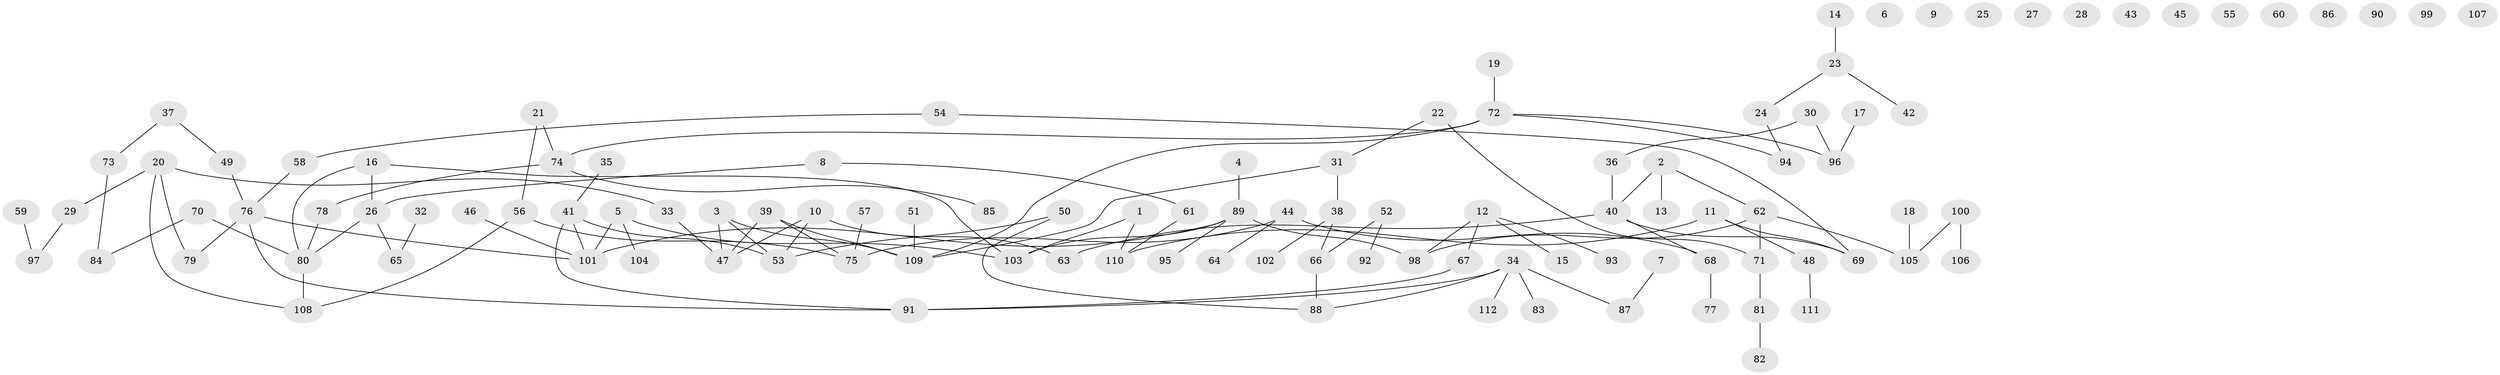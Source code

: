 // coarse degree distribution, {2: 0.1568627450980392, 7: 0.0196078431372549, 6: 0.0196078431372549, 4: 0.17647058823529413, 0: 0.2549019607843137, 1: 0.19607843137254902, 5: 0.11764705882352941, 3: 0.058823529411764705}
// Generated by graph-tools (version 1.1) at 2025/16/03/04/25 18:16:26]
// undirected, 112 vertices, 119 edges
graph export_dot {
graph [start="1"]
  node [color=gray90,style=filled];
  1;
  2;
  3;
  4;
  5;
  6;
  7;
  8;
  9;
  10;
  11;
  12;
  13;
  14;
  15;
  16;
  17;
  18;
  19;
  20;
  21;
  22;
  23;
  24;
  25;
  26;
  27;
  28;
  29;
  30;
  31;
  32;
  33;
  34;
  35;
  36;
  37;
  38;
  39;
  40;
  41;
  42;
  43;
  44;
  45;
  46;
  47;
  48;
  49;
  50;
  51;
  52;
  53;
  54;
  55;
  56;
  57;
  58;
  59;
  60;
  61;
  62;
  63;
  64;
  65;
  66;
  67;
  68;
  69;
  70;
  71;
  72;
  73;
  74;
  75;
  76;
  77;
  78;
  79;
  80;
  81;
  82;
  83;
  84;
  85;
  86;
  87;
  88;
  89;
  90;
  91;
  92;
  93;
  94;
  95;
  96;
  97;
  98;
  99;
  100;
  101;
  102;
  103;
  104;
  105;
  106;
  107;
  108;
  109;
  110;
  111;
  112;
  1 -- 103;
  1 -- 110;
  2 -- 13;
  2 -- 40;
  2 -- 62;
  3 -- 47;
  3 -- 53;
  3 -- 109;
  4 -- 89;
  5 -- 101;
  5 -- 103;
  5 -- 104;
  7 -- 87;
  8 -- 26;
  8 -- 61;
  10 -- 47;
  10 -- 53;
  10 -- 63;
  11 -- 48;
  11 -- 69;
  11 -- 110;
  12 -- 15;
  12 -- 67;
  12 -- 93;
  12 -- 98;
  14 -- 23;
  16 -- 26;
  16 -- 80;
  16 -- 103;
  17 -- 96;
  18 -- 105;
  19 -- 72;
  20 -- 29;
  20 -- 33;
  20 -- 79;
  20 -- 108;
  21 -- 56;
  21 -- 74;
  22 -- 31;
  22 -- 71;
  23 -- 24;
  23 -- 42;
  24 -- 94;
  26 -- 65;
  26 -- 80;
  29 -- 97;
  30 -- 36;
  30 -- 96;
  31 -- 38;
  31 -- 109;
  32 -- 65;
  33 -- 47;
  34 -- 83;
  34 -- 87;
  34 -- 88;
  34 -- 91;
  34 -- 112;
  35 -- 41;
  36 -- 40;
  37 -- 49;
  37 -- 73;
  38 -- 66;
  38 -- 102;
  39 -- 47;
  39 -- 75;
  39 -- 109;
  40 -- 63;
  40 -- 68;
  40 -- 69;
  41 -- 53;
  41 -- 91;
  41 -- 101;
  44 -- 64;
  44 -- 68;
  44 -- 75;
  46 -- 101;
  48 -- 111;
  49 -- 76;
  50 -- 53;
  50 -- 88;
  51 -- 109;
  52 -- 66;
  52 -- 92;
  54 -- 58;
  54 -- 69;
  56 -- 75;
  56 -- 108;
  57 -- 75;
  58 -- 76;
  59 -- 97;
  61 -- 110;
  62 -- 71;
  62 -- 98;
  62 -- 105;
  66 -- 88;
  67 -- 91;
  68 -- 77;
  70 -- 80;
  70 -- 84;
  71 -- 81;
  72 -- 74;
  72 -- 94;
  72 -- 96;
  72 -- 109;
  73 -- 84;
  74 -- 78;
  74 -- 85;
  76 -- 79;
  76 -- 91;
  76 -- 101;
  78 -- 80;
  80 -- 108;
  81 -- 82;
  89 -- 95;
  89 -- 98;
  89 -- 101;
  89 -- 103;
  100 -- 105;
  100 -- 106;
}
